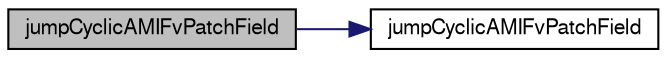 digraph "jumpCyclicAMIFvPatchField"
{
  bgcolor="transparent";
  edge [fontname="FreeSans",fontsize="10",labelfontname="FreeSans",labelfontsize="10"];
  node [fontname="FreeSans",fontsize="10",shape=record];
  rankdir="LR";
  Node6 [label="jumpCyclicAMIFvPatchField",height=0.2,width=0.4,color="black", fillcolor="grey75", style="filled", fontcolor="black"];
  Node6 -> Node7 [color="midnightblue",fontsize="10",style="solid",fontname="FreeSans"];
  Node7 [label="jumpCyclicAMIFvPatchField",height=0.2,width=0.4,color="black",URL="$a22030.html#a337bc758ac541ab797e33cca085235e4",tooltip="Construct from patch and internal field. "];
}
